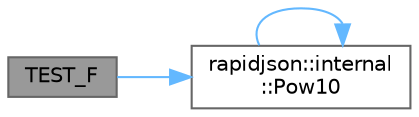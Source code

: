 digraph "TEST_F"
{
 // LATEX_PDF_SIZE
  bgcolor="transparent";
  edge [fontname=Helvetica,fontsize=10,labelfontname=Helvetica,labelfontsize=10];
  node [fontname=Helvetica,fontsize=10,shape=box,height=0.2,width=0.4];
  rankdir="LR";
  Node1 [id="Node000001",label="TEST_F",height=0.2,width=0.4,color="gray40", fillcolor="grey60", style="filled", fontcolor="black",tooltip=" "];
  Node1 -> Node2 [id="edge1_Node000001_Node000002",color="steelblue1",style="solid",tooltip=" "];
  Node2 [id="Node000002",label="rapidjson::internal\l::Pow10",height=0.2,width=0.4,color="grey40", fillcolor="white", style="filled",URL="$namespacerapidjson_1_1internal.html#aba2871b1440237f69acb5ae602407bf9",tooltip="Computes integer powers of 10 in double (10.0^n)."];
  Node2 -> Node2 [id="edge2_Node000002_Node000002",color="steelblue1",style="solid",tooltip=" "];
}

